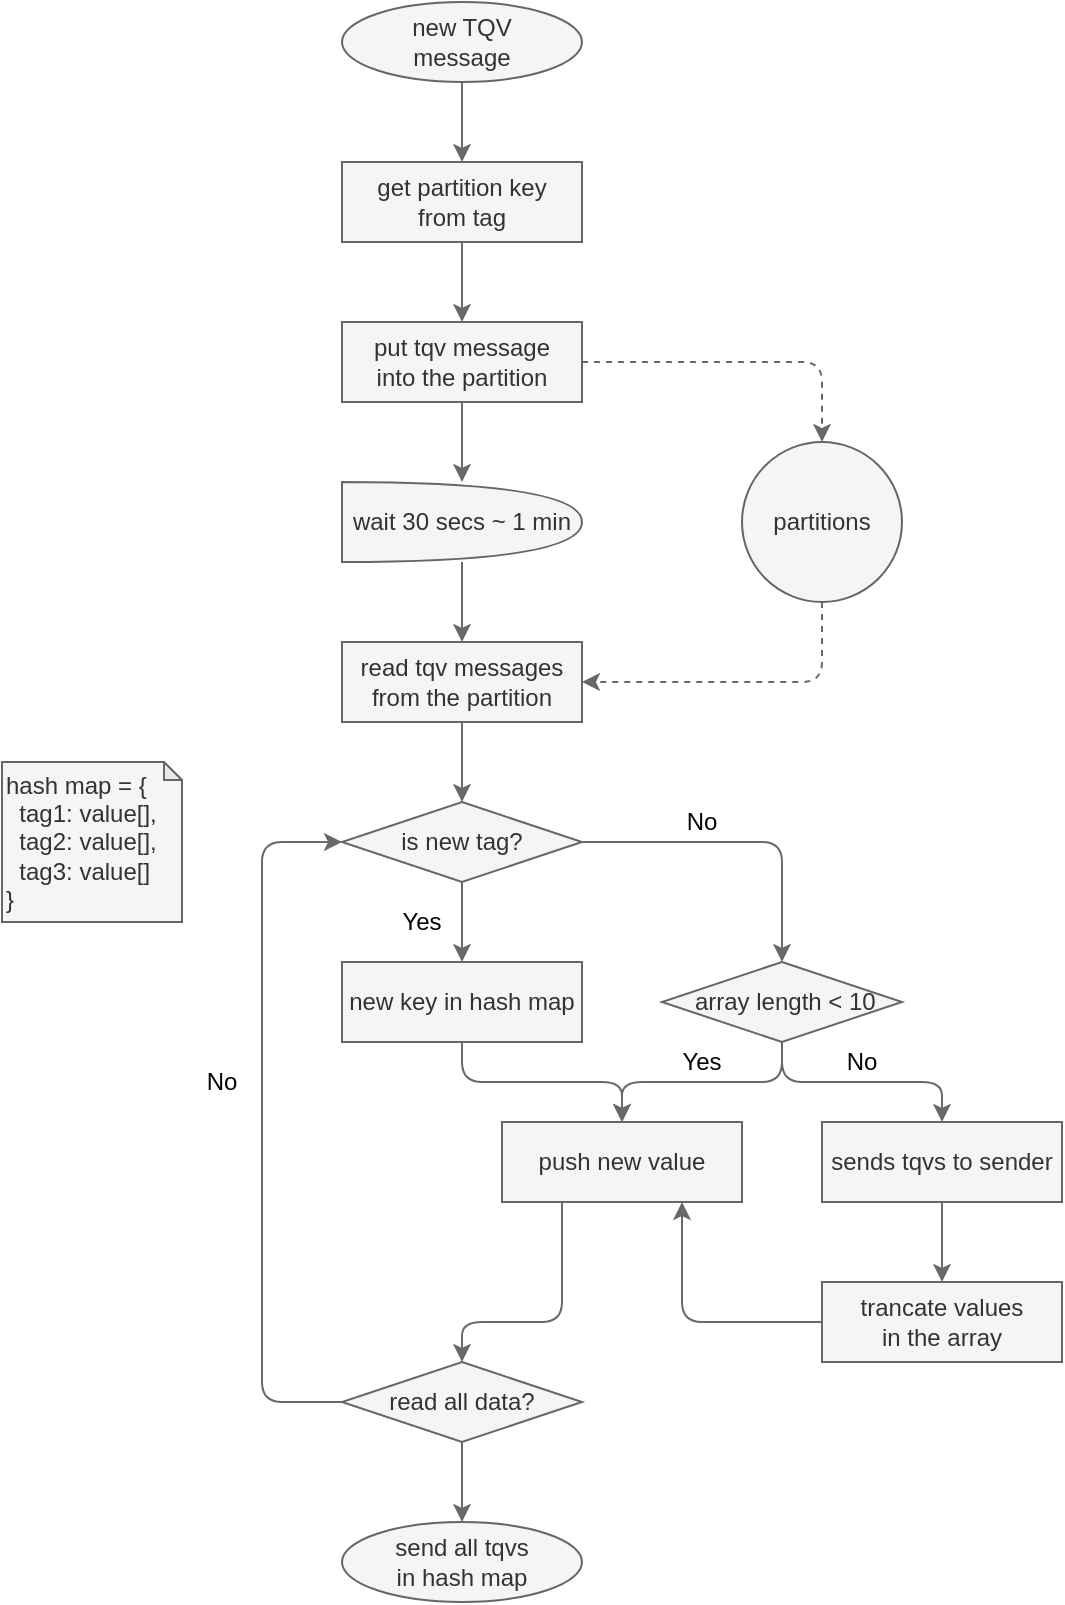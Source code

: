 <mxfile>
    <diagram id="5G1Jstgek1W3okkD6cRC" name="Page-1">
        <mxGraphModel dx="1077" dy="767" grid="1" gridSize="10" guides="1" tooltips="1" connect="1" arrows="1" fold="1" page="1" pageScale="1" pageWidth="850" pageHeight="1100" background="#ffffff" math="0" shadow="0">
            <root>
                <mxCell id="0"/>
                <mxCell id="1" parent="0"/>
                <mxCell id="5" style="edgeStyle=none;html=1;entryX=0.5;entryY=0;entryDx=0;entryDy=0;strokeColor=#696969;" edge="1" parent="1" source="2" target="3">
                    <mxGeometry relative="1" as="geometry"/>
                </mxCell>
                <mxCell id="2" value="new TQV&lt;br&gt;message" style="ellipse;whiteSpace=wrap;html=1;fillColor=#f5f5f5;fontColor=#333333;strokeColor=#666666;" vertex="1" parent="1">
                    <mxGeometry x="280" y="80" width="120" height="40" as="geometry"/>
                </mxCell>
                <mxCell id="6" style="edgeStyle=none;html=1;entryX=0.5;entryY=0;entryDx=0;entryDy=0;strokeColor=#696969;" edge="1" parent="1" source="3" target="4">
                    <mxGeometry relative="1" as="geometry"/>
                </mxCell>
                <mxCell id="3" value="get partition key&lt;br&gt;from tag" style="rounded=0;whiteSpace=wrap;html=1;fillColor=#f5f5f5;fontColor=#333333;strokeColor=#666666;" vertex="1" parent="1">
                    <mxGeometry x="280" y="160" width="120" height="40" as="geometry"/>
                </mxCell>
                <mxCell id="18" style="edgeStyle=orthogonalEdgeStyle;html=1;entryX=0.5;entryY=0;entryDx=0;entryDy=0;strokeColor=#696969;dashed=1;" edge="1" parent="1" source="4" target="12">
                    <mxGeometry relative="1" as="geometry"/>
                </mxCell>
                <mxCell id="19" style="edgeStyle=orthogonalEdgeStyle;html=1;strokeColor=#696969;" edge="1" parent="1" source="4" target="7">
                    <mxGeometry relative="1" as="geometry"/>
                </mxCell>
                <mxCell id="4" value="put tqv message&lt;br&gt;into the partition" style="rounded=0;whiteSpace=wrap;html=1;fillColor=#f5f5f5;fontColor=#333333;strokeColor=#666666;" vertex="1" parent="1">
                    <mxGeometry x="280" y="240" width="120" height="40" as="geometry"/>
                </mxCell>
                <mxCell id="20" style="edgeStyle=orthogonalEdgeStyle;html=1;entryX=0.5;entryY=0;entryDx=0;entryDy=0;strokeColor=#696969;" edge="1" parent="1" source="7" target="10">
                    <mxGeometry relative="1" as="geometry"/>
                </mxCell>
                <mxCell id="7" value="wait 30 secs ~ 1 min" style="shape=or;whiteSpace=wrap;html=1;fillColor=#f5f5f5;fontColor=#333333;strokeColor=#666666;" vertex="1" parent="1">
                    <mxGeometry x="280" y="320" width="120" height="40" as="geometry"/>
                </mxCell>
                <mxCell id="25" style="edgeStyle=orthogonalEdgeStyle;html=1;entryX=0.5;entryY=0;entryDx=0;entryDy=0;labelBackgroundColor=#18141D;strokeColor=#696969;fontColor=#050505;" edge="1" parent="1" source="10" target="24">
                    <mxGeometry relative="1" as="geometry"/>
                </mxCell>
                <mxCell id="10" value="read tqv messages&lt;br&gt;from the partition" style="rounded=0;whiteSpace=wrap;html=1;fillColor=#f5f5f5;fontColor=#333333;strokeColor=#666666;" vertex="1" parent="1">
                    <mxGeometry x="280" y="400" width="120" height="40" as="geometry"/>
                </mxCell>
                <mxCell id="21" style="edgeStyle=orthogonalEdgeStyle;html=1;entryX=1;entryY=0.5;entryDx=0;entryDy=0;strokeColor=#696969;exitX=0.5;exitY=1;exitDx=0;exitDy=0;dashed=1;" edge="1" parent="1" source="12" target="10">
                    <mxGeometry relative="1" as="geometry"/>
                </mxCell>
                <mxCell id="12" value="partitions" style="ellipse;whiteSpace=wrap;html=1;aspect=fixed;fillColor=#f5f5f5;fontColor=#333333;strokeColor=#666666;" vertex="1" parent="1">
                    <mxGeometry x="480" y="300" width="80" height="80" as="geometry"/>
                </mxCell>
                <mxCell id="27" style="edgeStyle=orthogonalEdgeStyle;html=1;entryX=0.5;entryY=0;entryDx=0;entryDy=0;labelBackgroundColor=#18141D;strokeColor=#696969;fontColor=#050505;" edge="1" parent="1" source="24" target="26">
                    <mxGeometry relative="1" as="geometry"/>
                </mxCell>
                <mxCell id="31" style="edgeStyle=orthogonalEdgeStyle;html=1;entryX=0.5;entryY=0;entryDx=0;entryDy=0;labelBackgroundColor=#18141D;strokeColor=#696969;fontColor=#050505;" edge="1" parent="1" source="24" target="34">
                    <mxGeometry relative="1" as="geometry">
                        <mxPoint x="500" y="560" as="targetPoint"/>
                    </mxGeometry>
                </mxCell>
                <mxCell id="24" value="is new tag?" style="rhombus;whiteSpace=wrap;html=1;fontColor=#333333;fillColor=#f5f5f5;strokeColor=#666666;" vertex="1" parent="1">
                    <mxGeometry x="280" y="480" width="120" height="40" as="geometry"/>
                </mxCell>
                <mxCell id="37" style="edgeStyle=orthogonalEdgeStyle;html=1;entryX=0.5;entryY=0;entryDx=0;entryDy=0;labelBackgroundColor=#18141D;strokeColor=#696969;fontColor=#050505;" edge="1" parent="1" source="26" target="35">
                    <mxGeometry relative="1" as="geometry"/>
                </mxCell>
                <mxCell id="26" value="new key in hash map" style="rounded=0;whiteSpace=wrap;html=1;fillColor=#f5f5f5;fontColor=#333333;strokeColor=#666666;" vertex="1" parent="1">
                    <mxGeometry x="280" y="560" width="120" height="40" as="geometry"/>
                </mxCell>
                <mxCell id="28" value="Yes" style="text;html=1;strokeColor=none;fillColor=none;align=center;verticalAlign=middle;whiteSpace=wrap;rounded=0;fontColor=#050505;" vertex="1" parent="1">
                    <mxGeometry x="290" y="530" width="60" height="20" as="geometry"/>
                </mxCell>
                <mxCell id="32" value="hash map = {&lt;br&gt;&amp;nbsp; tag1: value[],&lt;br&gt;&amp;nbsp; tag2: value[],&lt;br&gt;&amp;nbsp; tag3: value[]&lt;br&gt;}" style="shape=note;whiteSpace=wrap;html=1;backgroundOutline=1;darkOpacity=0.05;fontColor=#333333;fillColor=#f5f5f5;strokeColor=#666666;align=left;size=9;" vertex="1" parent="1">
                    <mxGeometry x="110" y="460" width="90" height="80" as="geometry"/>
                </mxCell>
                <mxCell id="36" style="edgeStyle=orthogonalEdgeStyle;html=1;entryX=0.5;entryY=0;entryDx=0;entryDy=0;labelBackgroundColor=#18141D;strokeColor=#696969;fontColor=#050505;" edge="1" parent="1" source="34" target="35">
                    <mxGeometry relative="1" as="geometry"/>
                </mxCell>
                <mxCell id="42" style="edgeStyle=orthogonalEdgeStyle;html=1;entryX=0.5;entryY=0;entryDx=0;entryDy=0;labelBackgroundColor=#18141D;strokeColor=#696969;fontColor=#050505;exitX=0.5;exitY=1;exitDx=0;exitDy=0;" edge="1" parent="1" source="34" target="41">
                    <mxGeometry relative="1" as="geometry"/>
                </mxCell>
                <mxCell id="34" value="&amp;nbsp;array length &amp;lt; 10" style="rhombus;whiteSpace=wrap;html=1;fontColor=#333333;fillColor=#f5f5f5;strokeColor=#666666;" vertex="1" parent="1">
                    <mxGeometry x="440" y="560" width="120" height="40" as="geometry"/>
                </mxCell>
                <mxCell id="50" style="edgeStyle=orthogonalEdgeStyle;html=1;entryX=0.5;entryY=0;entryDx=0;entryDy=0;labelBackgroundColor=#18141D;strokeColor=#696969;fontColor=#050505;exitX=0.25;exitY=1;exitDx=0;exitDy=0;" edge="1" parent="1" source="35" target="49">
                    <mxGeometry relative="1" as="geometry">
                        <Array as="points">
                            <mxPoint x="390" y="740"/>
                            <mxPoint x="340" y="740"/>
                        </Array>
                    </mxGeometry>
                </mxCell>
                <mxCell id="35" value="push new value" style="rounded=0;whiteSpace=wrap;html=1;fillColor=#f5f5f5;fontColor=#333333;strokeColor=#666666;" vertex="1" parent="1">
                    <mxGeometry x="360" y="640" width="120" height="40" as="geometry"/>
                </mxCell>
                <mxCell id="38" value="Yes" style="text;html=1;strokeColor=none;fillColor=none;align=center;verticalAlign=middle;whiteSpace=wrap;rounded=0;fontColor=#050505;" vertex="1" parent="1">
                    <mxGeometry x="430" y="600" width="60" height="20" as="geometry"/>
                </mxCell>
                <mxCell id="39" value="No" style="text;html=1;strokeColor=none;fillColor=none;align=center;verticalAlign=middle;whiteSpace=wrap;rounded=0;fontColor=#050505;" vertex="1" parent="1">
                    <mxGeometry x="430" y="480" width="60" height="20" as="geometry"/>
                </mxCell>
                <mxCell id="46" style="edgeStyle=orthogonalEdgeStyle;html=1;labelBackgroundColor=#18141D;strokeColor=#696969;fontColor=#050505;" edge="1" parent="1" source="41" target="44">
                    <mxGeometry relative="1" as="geometry"/>
                </mxCell>
                <mxCell id="41" value="sends tqvs to sender" style="rounded=0;whiteSpace=wrap;html=1;fillColor=#f5f5f5;fontColor=#333333;strokeColor=#666666;" vertex="1" parent="1">
                    <mxGeometry x="520" y="640" width="120" height="40" as="geometry"/>
                </mxCell>
                <mxCell id="43" value="No" style="text;html=1;strokeColor=none;fillColor=none;align=center;verticalAlign=middle;whiteSpace=wrap;rounded=0;fontColor=#050505;" vertex="1" parent="1">
                    <mxGeometry x="510" y="600" width="60" height="20" as="geometry"/>
                </mxCell>
                <mxCell id="47" style="edgeStyle=orthogonalEdgeStyle;html=1;labelBackgroundColor=#18141D;strokeColor=#696969;fontColor=#050505;entryX=0.75;entryY=1;entryDx=0;entryDy=0;" edge="1" parent="1" source="44" target="35">
                    <mxGeometry relative="1" as="geometry">
                        <Array as="points">
                            <mxPoint x="450" y="740"/>
                        </Array>
                    </mxGeometry>
                </mxCell>
                <mxCell id="44" value="trancate values&lt;br&gt;in the array" style="rounded=0;whiteSpace=wrap;html=1;fillColor=#f5f5f5;fontColor=#333333;strokeColor=#666666;" vertex="1" parent="1">
                    <mxGeometry x="520" y="720" width="120" height="40" as="geometry"/>
                </mxCell>
                <mxCell id="51" style="edgeStyle=orthogonalEdgeStyle;html=1;entryX=0;entryY=0.5;entryDx=0;entryDy=0;labelBackgroundColor=#18141D;strokeColor=#696969;fontColor=#050505;exitX=0;exitY=0.5;exitDx=0;exitDy=0;" edge="1" parent="1" source="49" target="24">
                    <mxGeometry relative="1" as="geometry">
                        <Array as="points">
                            <mxPoint x="240" y="780"/>
                            <mxPoint x="240" y="500"/>
                        </Array>
                    </mxGeometry>
                </mxCell>
                <mxCell id="55" style="edgeStyle=orthogonalEdgeStyle;html=1;entryX=0.5;entryY=0;entryDx=0;entryDy=0;labelBackgroundColor=#18141D;strokeColor=#696969;fontColor=#050505;" edge="1" parent="1" source="49" target="54">
                    <mxGeometry relative="1" as="geometry"/>
                </mxCell>
                <mxCell id="49" value="read all data?" style="rhombus;whiteSpace=wrap;html=1;fontColor=#333333;fillColor=#f5f5f5;strokeColor=#666666;" vertex="1" parent="1">
                    <mxGeometry x="280" y="760" width="120" height="40" as="geometry"/>
                </mxCell>
                <mxCell id="52" value="No" style="text;html=1;strokeColor=none;fillColor=none;align=center;verticalAlign=middle;whiteSpace=wrap;rounded=0;fontColor=#050505;" vertex="1" parent="1">
                    <mxGeometry x="190" y="610" width="60" height="20" as="geometry"/>
                </mxCell>
                <mxCell id="54" value="send all tqvs&lt;br&gt;in hash map" style="ellipse;whiteSpace=wrap;html=1;fillColor=#f5f5f5;fontColor=#333333;strokeColor=#666666;" vertex="1" parent="1">
                    <mxGeometry x="280" y="840" width="120" height="40" as="geometry"/>
                </mxCell>
            </root>
        </mxGraphModel>
    </diagram>
</mxfile>